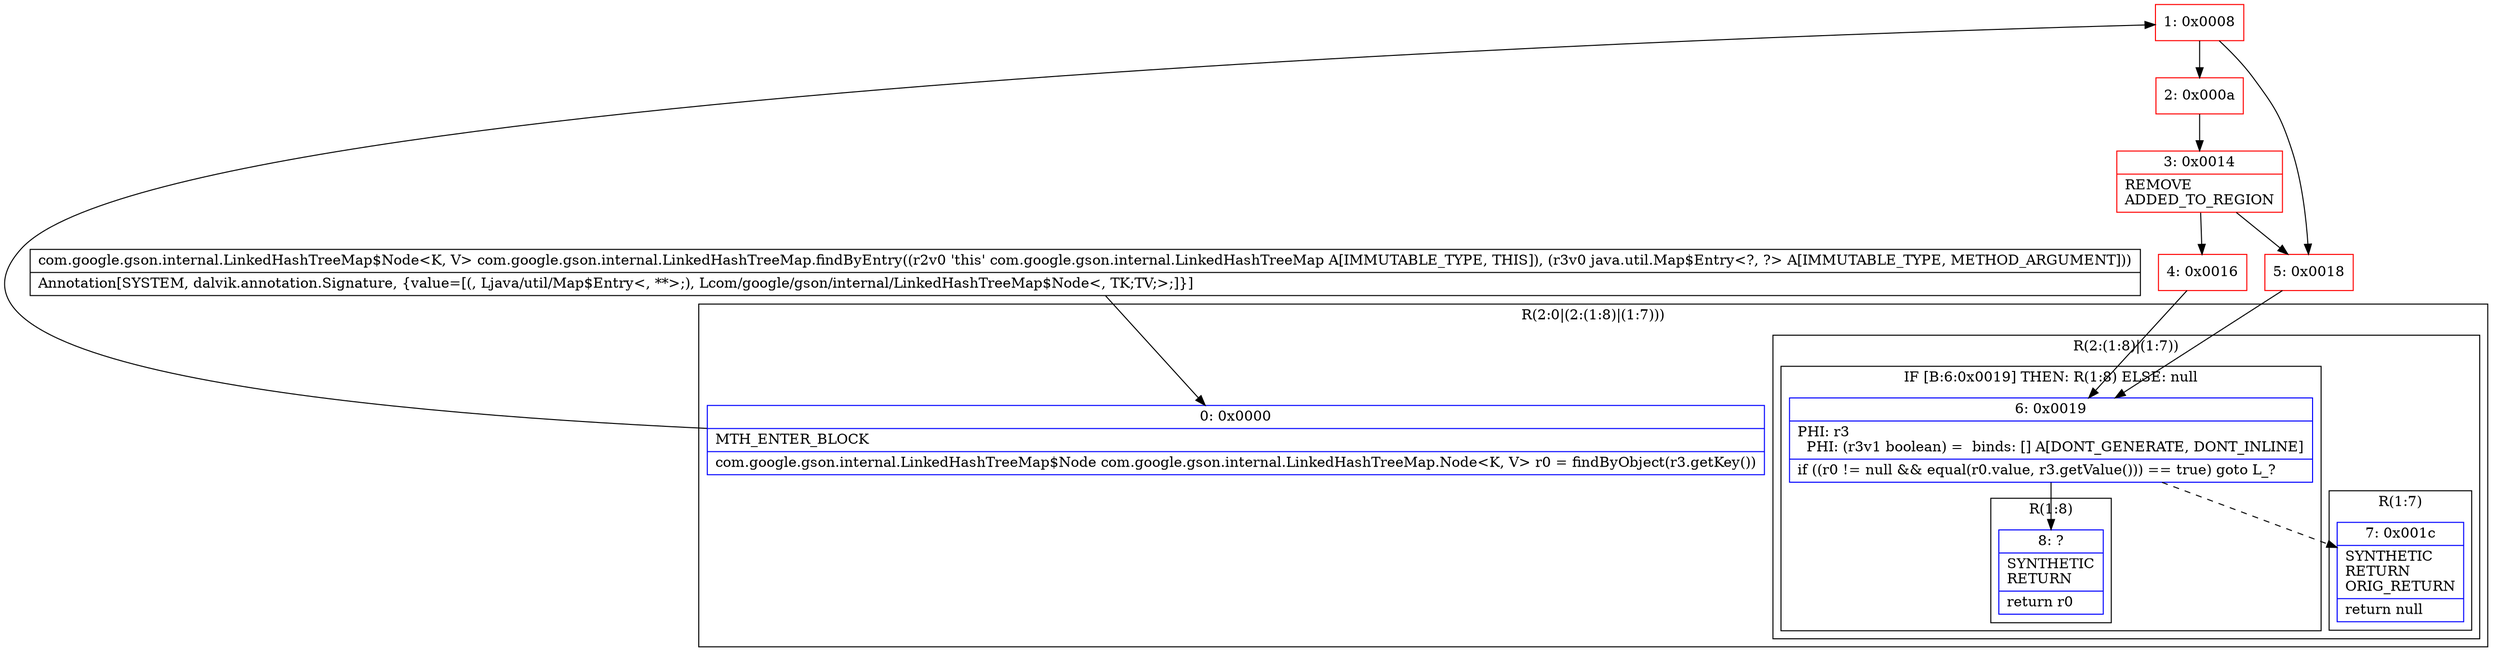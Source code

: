 digraph "CFG forcom.google.gson.internal.LinkedHashTreeMap.findByEntry(Ljava\/util\/Map$Entry;)Lcom\/google\/gson\/internal\/LinkedHashTreeMap$Node;" {
subgraph cluster_Region_1286125096 {
label = "R(2:0|(2:(1:8)|(1:7)))";
node [shape=record,color=blue];
Node_0 [shape=record,label="{0\:\ 0x0000|MTH_ENTER_BLOCK\l|com.google.gson.internal.LinkedHashTreeMap$Node com.google.gson.internal.LinkedHashTreeMap.Node\<K, V\> r0 = findByObject(r3.getKey())\l}"];
subgraph cluster_Region_44124033 {
label = "R(2:(1:8)|(1:7))";
node [shape=record,color=blue];
subgraph cluster_IfRegion_185416357 {
label = "IF [B:6:0x0019] THEN: R(1:8) ELSE: null";
node [shape=record,color=blue];
Node_6 [shape=record,label="{6\:\ 0x0019|PHI: r3 \l  PHI: (r3v1 boolean) =  binds: [] A[DONT_GENERATE, DONT_INLINE]\l|if ((r0 != null && equal(r0.value, r3.getValue())) == true) goto L_?\l}"];
subgraph cluster_Region_1142069557 {
label = "R(1:8)";
node [shape=record,color=blue];
Node_8 [shape=record,label="{8\:\ ?|SYNTHETIC\lRETURN\l|return r0\l}"];
}
}
subgraph cluster_Region_443302712 {
label = "R(1:7)";
node [shape=record,color=blue];
Node_7 [shape=record,label="{7\:\ 0x001c|SYNTHETIC\lRETURN\lORIG_RETURN\l|return null\l}"];
}
}
}
Node_1 [shape=record,color=red,label="{1\:\ 0x0008}"];
Node_2 [shape=record,color=red,label="{2\:\ 0x000a}"];
Node_3 [shape=record,color=red,label="{3\:\ 0x0014|REMOVE\lADDED_TO_REGION\l}"];
Node_4 [shape=record,color=red,label="{4\:\ 0x0016}"];
Node_5 [shape=record,color=red,label="{5\:\ 0x0018}"];
MethodNode[shape=record,label="{com.google.gson.internal.LinkedHashTreeMap$Node\<K, V\> com.google.gson.internal.LinkedHashTreeMap.findByEntry((r2v0 'this' com.google.gson.internal.LinkedHashTreeMap A[IMMUTABLE_TYPE, THIS]), (r3v0 java.util.Map$Entry\<?, ?\> A[IMMUTABLE_TYPE, METHOD_ARGUMENT]))  | Annotation[SYSTEM, dalvik.annotation.Signature, \{value=[(, Ljava\/util\/Map$Entry\<, **\>;), Lcom\/google\/gson\/internal\/LinkedHashTreeMap$Node\<, TK;TV;\>;]\}]\l}"];
MethodNode -> Node_0;
Node_0 -> Node_1;
Node_6 -> Node_7[style=dashed];
Node_6 -> Node_8;
Node_1 -> Node_2;
Node_1 -> Node_5;
Node_2 -> Node_3;
Node_3 -> Node_4;
Node_3 -> Node_5;
Node_4 -> Node_6;
Node_5 -> Node_6;
}

